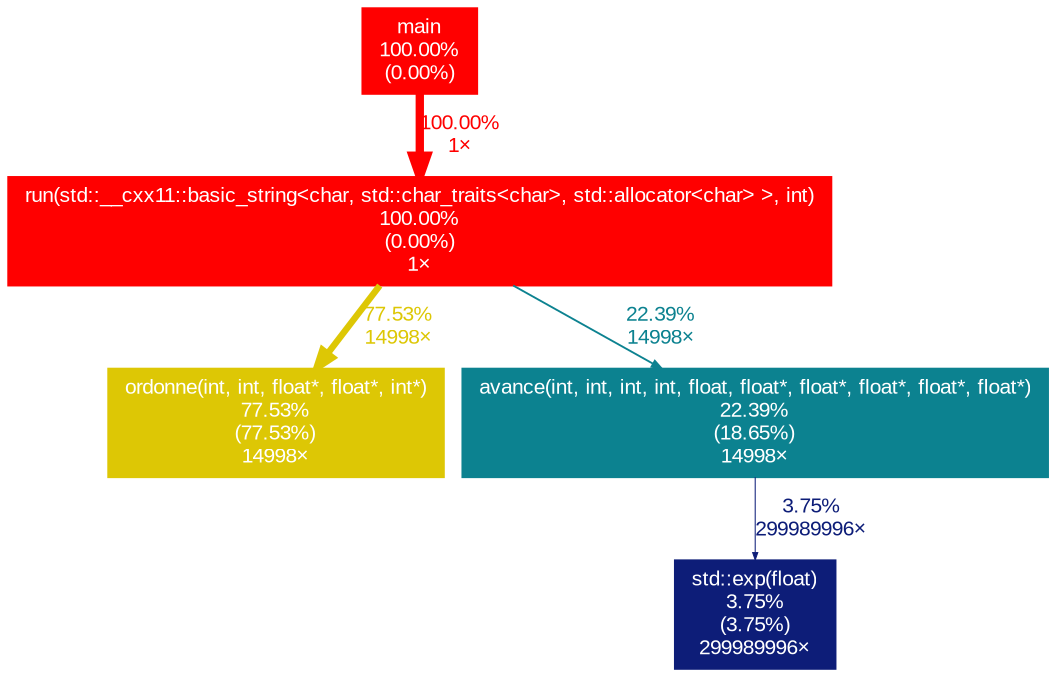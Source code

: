 digraph {
	graph [fontname=Arial, nodesep=0.125, ranksep=0.25];
	node [fontcolor=white, fontname=Arial, height=0, shape=box, style=filled, width=0];
	edge [fontname=Arial];
	1 [color="#ff0000", fontcolor="#ffffff", fontsize="10.00", label="main\n100.00%\n(0.00%)"];
	1 -> 2 [arrowsize="1.00", color="#ff0000", fontcolor="#ff0000", fontsize="10.00", label="100.00%\n1×", labeldistance="4.00", penwidth="4.00"];
	2 [color="#ff0000", fontcolor="#ffffff", fontsize="10.00", label="run(std::__cxx11::basic_string<char, std::char_traits<char>, std::allocator<char> >, int)\n100.00%\n(0.00%)\n1×"];
	2 -> 3 [arrowsize="0.88", color="#ddc705", fontcolor="#ddc705", fontsize="10.00", label="77.53%\n14998×", labeldistance="3.10", penwidth="3.10"];
	2 -> 4 [arrowsize="0.47", color="#0c8290", fontcolor="#0c8290", fontsize="10.00", label="22.39%\n14998×", labeldistance="0.90", penwidth="0.90"];
	3 [color="#ddc705", fontcolor="#ffffff", fontsize="10.00", label="ordonne(int, int, float*, float*, int*)\n77.53%\n(77.53%)\n14998×"];
	4 [color="#0c8290", fontcolor="#ffffff", fontsize="10.00", label="avance(int, int, int, int, float, float*, float*, float*, float*, float*)\n22.39%\n(18.65%)\n14998×"];
	4 -> 5 [arrowsize="0.35", color="#0d1d78", fontcolor="#0d1d78", fontsize="10.00", label="3.75%\n299989996×", labeldistance="0.50", penwidth="0.50"];
	5 [color="#0d1d78", fontcolor="#ffffff", fontsize="10.00", label="std::exp(float)\n3.75%\n(3.75%)\n299989996×"];
}
